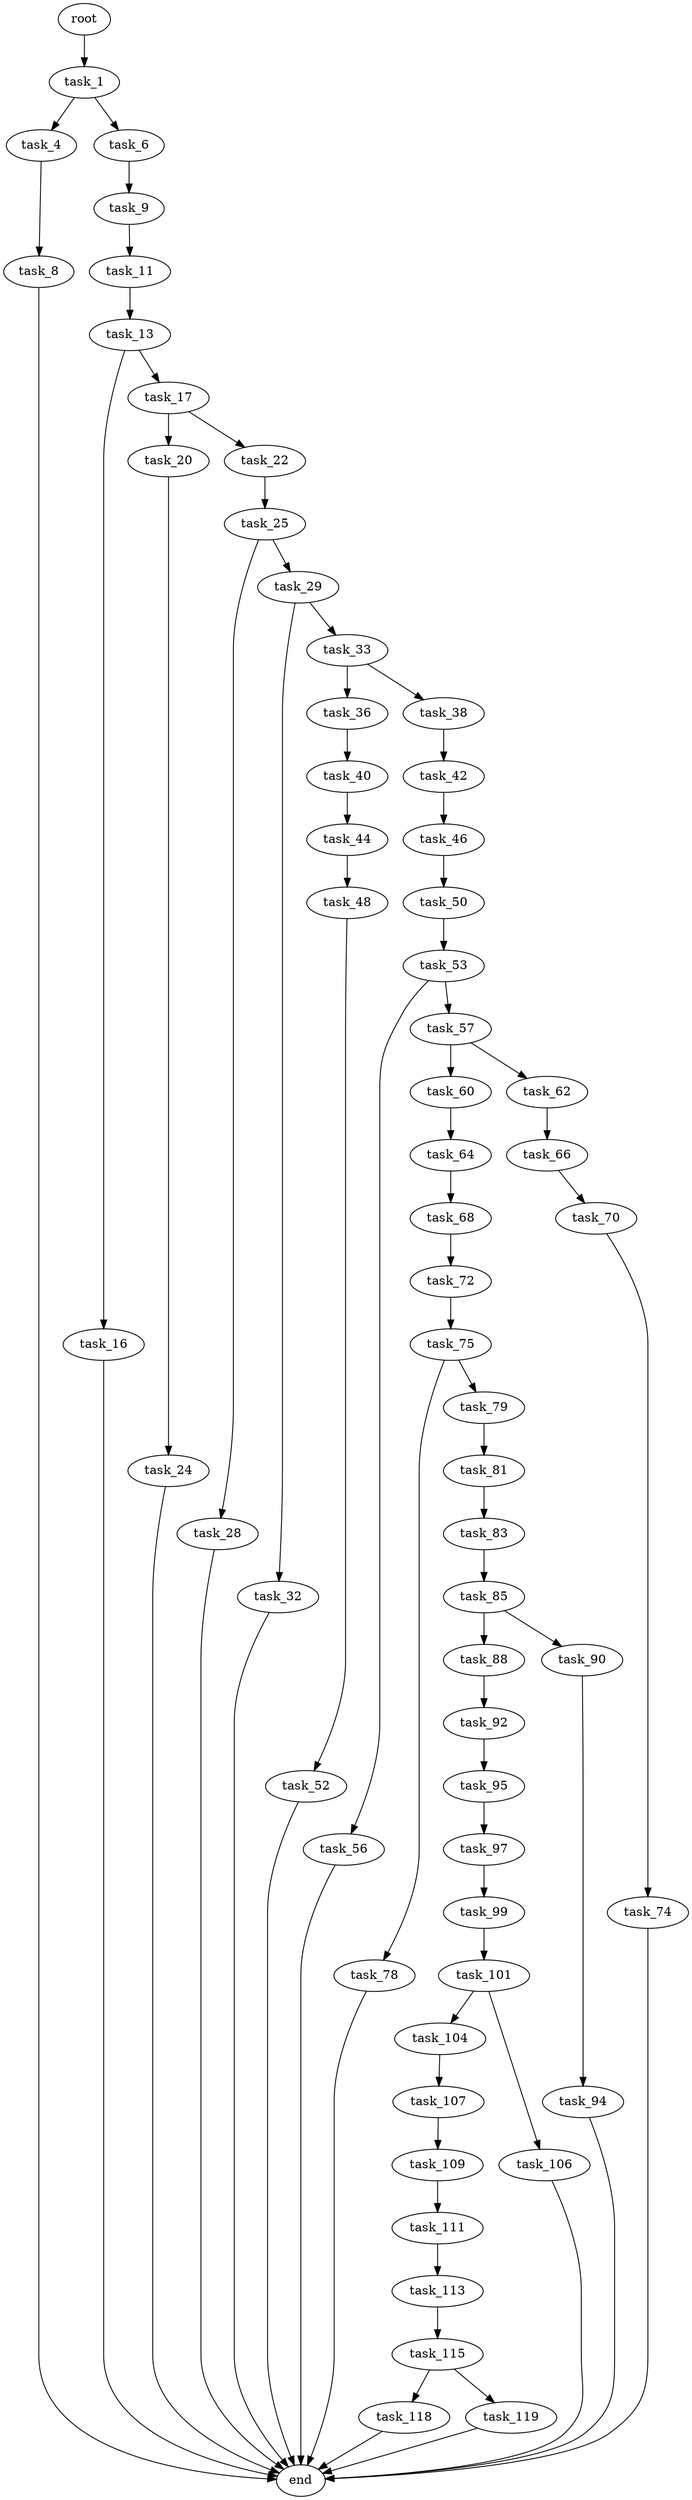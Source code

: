digraph G {
  root [size="0.000000"];
  task_1 [size="4336183800.000000"];
  task_4 [size="184615774593.000000"];
  task_6 [size="549755813888.000000"];
  task_8 [size="68719476736.000000"];
  task_9 [size="549755813888.000000"];
  end [size="0.000000"];
  task_11 [size="549755813888.000000"];
  task_13 [size="19937031347.000000"];
  task_16 [size="7042621448.000000"];
  task_17 [size="16238568390.000000"];
  task_20 [size="7645397477.000000"];
  task_22 [size="393843591990.000000"];
  task_24 [size="5510718124.000000"];
  task_25 [size="347439528932.000000"];
  task_28 [size="10433575848.000000"];
  task_29 [size="103714152615.000000"];
  task_32 [size="782757789696.000000"];
  task_33 [size="231928233984.000000"];
  task_36 [size="5778304684.000000"];
  task_38 [size="28991029248.000000"];
  task_40 [size="549755813888.000000"];
  task_42 [size="7035386291.000000"];
  task_44 [size="32298505880.000000"];
  task_46 [size="212987394125.000000"];
  task_48 [size="231928233984.000000"];
  task_50 [size="592733720592.000000"];
  task_52 [size="68719476736.000000"];
  task_53 [size="134217728000.000000"];
  task_56 [size="267710013719.000000"];
  task_57 [size="614842217912.000000"];
  task_60 [size="699210254756.000000"];
  task_62 [size="699973277869.000000"];
  task_64 [size="28512156178.000000"];
  task_66 [size="891339163000.000000"];
  task_68 [size="580921206709.000000"];
  task_70 [size="45760446504.000000"];
  task_72 [size="396102533015.000000"];
  task_74 [size="11185592538.000000"];
  task_75 [size="967462756415.000000"];
  task_78 [size="1960989154.000000"];
  task_79 [size="374637511052.000000"];
  task_81 [size="161483361924.000000"];
  task_83 [size="8589934592.000000"];
  task_85 [size="775487902748.000000"];
  task_88 [size="16591299162.000000"];
  task_90 [size="368293445632.000000"];
  task_92 [size="3347984823.000000"];
  task_94 [size="808575047936.000000"];
  task_95 [size="28991029248.000000"];
  task_97 [size="17296164988.000000"];
  task_99 [size="2117222390.000000"];
  task_101 [size="8482038782.000000"];
  task_104 [size="134217728000.000000"];
  task_106 [size="39495959620.000000"];
  task_107 [size="8589934592.000000"];
  task_109 [size="782757789696.000000"];
  task_111 [size="325955372472.000000"];
  task_113 [size="240877639735.000000"];
  task_115 [size="743740360.000000"];
  task_118 [size="312286865987.000000"];
  task_119 [size="28991029248.000000"];

  root -> task_1 [size="1.000000"];
  task_1 -> task_4 [size="301989888.000000"];
  task_1 -> task_6 [size="301989888.000000"];
  task_4 -> task_8 [size="209715200.000000"];
  task_6 -> task_9 [size="536870912.000000"];
  task_8 -> end [size="1.000000"];
  task_9 -> task_11 [size="536870912.000000"];
  task_11 -> task_13 [size="536870912.000000"];
  task_13 -> task_16 [size="411041792.000000"];
  task_13 -> task_17 [size="411041792.000000"];
  task_16 -> end [size="1.000000"];
  task_17 -> task_20 [size="33554432.000000"];
  task_17 -> task_22 [size="33554432.000000"];
  task_20 -> task_24 [size="33554432.000000"];
  task_22 -> task_25 [size="838860800.000000"];
  task_24 -> end [size="1.000000"];
  task_25 -> task_28 [size="301989888.000000"];
  task_25 -> task_29 [size="301989888.000000"];
  task_28 -> end [size="1.000000"];
  task_29 -> task_32 [size="75497472.000000"];
  task_29 -> task_33 [size="75497472.000000"];
  task_32 -> end [size="1.000000"];
  task_33 -> task_36 [size="301989888.000000"];
  task_33 -> task_38 [size="301989888.000000"];
  task_36 -> task_40 [size="134217728.000000"];
  task_38 -> task_42 [size="75497472.000000"];
  task_40 -> task_44 [size="536870912.000000"];
  task_42 -> task_46 [size="679477248.000000"];
  task_44 -> task_48 [size="33554432.000000"];
  task_46 -> task_50 [size="209715200.000000"];
  task_48 -> task_52 [size="301989888.000000"];
  task_50 -> task_53 [size="536870912.000000"];
  task_52 -> end [size="1.000000"];
  task_53 -> task_56 [size="209715200.000000"];
  task_53 -> task_57 [size="209715200.000000"];
  task_56 -> end [size="1.000000"];
  task_57 -> task_60 [size="536870912.000000"];
  task_57 -> task_62 [size="536870912.000000"];
  task_60 -> task_64 [size="536870912.000000"];
  task_62 -> task_66 [size="679477248.000000"];
  task_64 -> task_68 [size="33554432.000000"];
  task_66 -> task_70 [size="536870912.000000"];
  task_68 -> task_72 [size="411041792.000000"];
  task_70 -> task_74 [size="134217728.000000"];
  task_72 -> task_75 [size="411041792.000000"];
  task_74 -> end [size="1.000000"];
  task_75 -> task_78 [size="679477248.000000"];
  task_75 -> task_79 [size="679477248.000000"];
  task_78 -> end [size="1.000000"];
  task_79 -> task_81 [size="411041792.000000"];
  task_81 -> task_83 [size="134217728.000000"];
  task_83 -> task_85 [size="33554432.000000"];
  task_85 -> task_88 [size="536870912.000000"];
  task_85 -> task_90 [size="536870912.000000"];
  task_88 -> task_92 [size="838860800.000000"];
  task_90 -> task_94 [size="411041792.000000"];
  task_92 -> task_95 [size="411041792.000000"];
  task_94 -> end [size="1.000000"];
  task_95 -> task_97 [size="75497472.000000"];
  task_97 -> task_99 [size="33554432.000000"];
  task_99 -> task_101 [size="75497472.000000"];
  task_101 -> task_104 [size="33554432.000000"];
  task_101 -> task_106 [size="33554432.000000"];
  task_104 -> task_107 [size="209715200.000000"];
  task_106 -> end [size="1.000000"];
  task_107 -> task_109 [size="33554432.000000"];
  task_109 -> task_111 [size="679477248.000000"];
  task_111 -> task_113 [size="301989888.000000"];
  task_113 -> task_115 [size="301989888.000000"];
  task_115 -> task_118 [size="33554432.000000"];
  task_115 -> task_119 [size="33554432.000000"];
  task_118 -> end [size="1.000000"];
  task_119 -> end [size="1.000000"];
}

